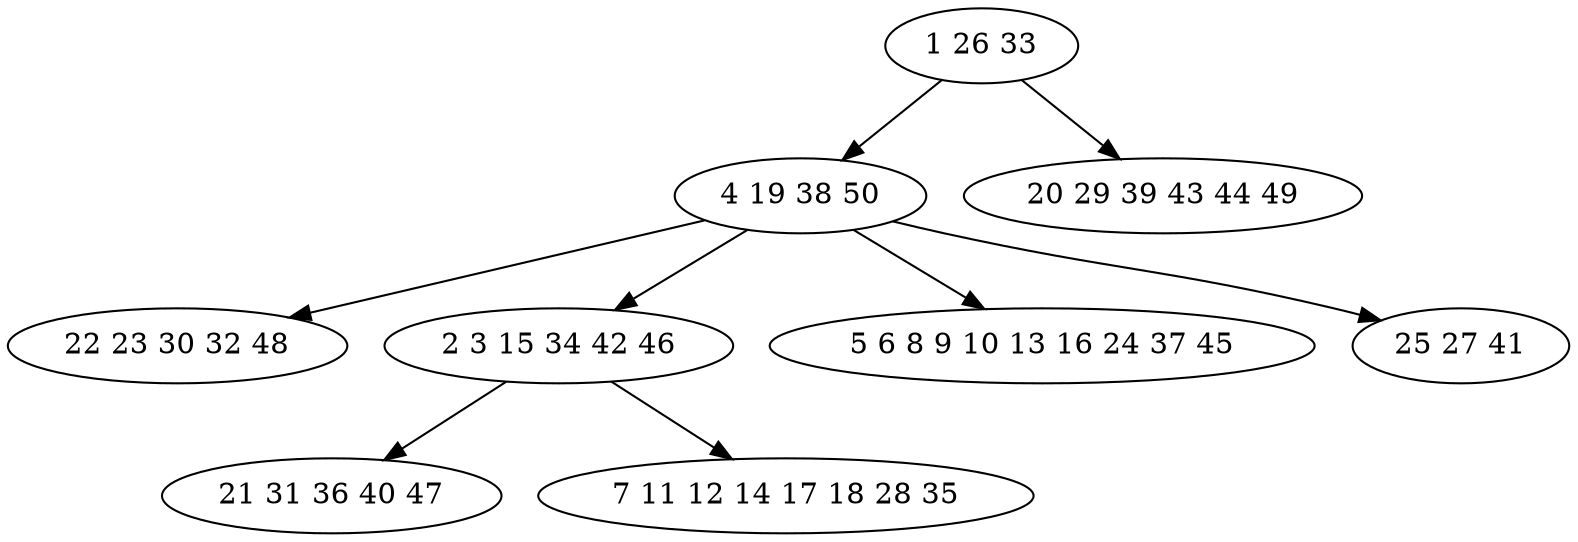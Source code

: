 digraph true_tree {
	"0" -> "1"
	"1" -> "2"
	"0" -> "3"
	"1" -> "4"
	"4" -> "5"
	"1" -> "6"
	"1" -> "7"
	"4" -> "8"
	"0" [label="1 26 33"];
	"1" [label="4 19 38 50"];
	"2" [label="22 23 30 32 48"];
	"3" [label="20 29 39 43 44 49"];
	"4" [label="2 3 15 34 42 46"];
	"5" [label="21 31 36 40 47"];
	"6" [label="5 6 8 9 10 13 16 24 37 45"];
	"7" [label="25 27 41"];
	"8" [label="7 11 12 14 17 18 28 35"];
}
